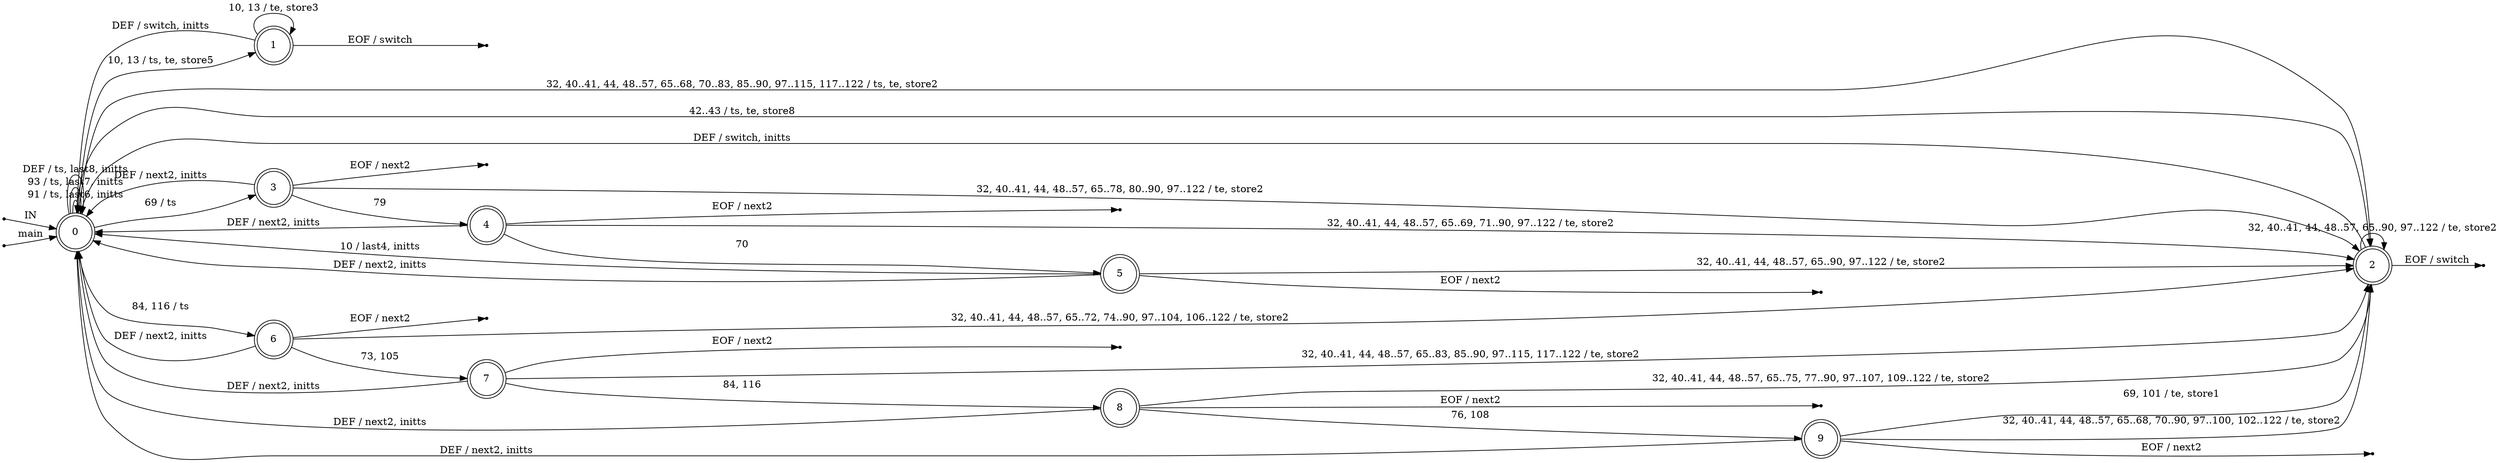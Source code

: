 digraph lexer {
	rankdir=LR;
	node [ shape = point ];
	ENTRY;
	en_0;
	eof_1;
	eof_2;
	eof_3;
	eof_4;
	eof_5;
	eof_6;
	eof_7;
	eof_8;
	eof_9;
	node [ shape = circle, height = 0.2 ];
	node [ fixedsize = true, height = 0.65, shape = doublecircle ];
	0;
	1;
	2;
	3;
	4;
	5;
	6;
	7;
	8;
	9;
	node [ shape = circle ];
	0 -> 1 [ label = "10, 13 / ts, te, store5" ];
	0 -> 2 [ label = "32, 40..41, 44, 48..57, 65..68, 70..83, 85..90, 97..115, 117..122 / ts, te, store2" ];
	0 -> 2 [ label = "42..43 / ts, te, store8" ];
	0 -> 3 [ label = "69 / ts" ];
	0 -> 6 [ label = "84, 116 / ts" ];
	0 -> 0 [ label = "91 / ts, last6, initts" ];
	0 -> 0 [ label = "93 / ts, last7, initts" ];
	0 -> 0 [ label = "DEF / ts, last8, initts" ];
	1 -> 1 [ label = "10, 13 / te, store3" ];
	1 -> 0 [ label = "DEF / switch, initts" ];
	2 -> 2 [ label = "32, 40..41, 44, 48..57, 65..90, 97..122 / te, store2" ];
	2 -> 0 [ label = "DEF / switch, initts" ];
	3 -> 2 [ label = "32, 40..41, 44, 48..57, 65..78, 80..90, 97..122 / te, store2" ];
	3 -> 4 [ label = "79" ];
	3 -> 0 [ label = "DEF / next2, initts" ];
	4 -> 2 [ label = "32, 40..41, 44, 48..57, 65..69, 71..90, 97..122 / te, store2" ];
	4 -> 5 [ label = "70" ];
	4 -> 0 [ label = "DEF / next2, initts" ];
	5 -> 0 [ label = "10 / last4, initts" ];
	5 -> 2 [ label = "32, 40..41, 44, 48..57, 65..90, 97..122 / te, store2" ];
	5 -> 0 [ label = "DEF / next2, initts" ];
	6 -> 2 [ label = "32, 40..41, 44, 48..57, 65..72, 74..90, 97..104, 106..122 / te, store2" ];
	6 -> 7 [ label = "73, 105" ];
	6 -> 0 [ label = "DEF / next2, initts" ];
	7 -> 2 [ label = "32, 40..41, 44, 48..57, 65..83, 85..90, 97..115, 117..122 / te, store2" ];
	7 -> 8 [ label = "84, 116" ];
	7 -> 0 [ label = "DEF / next2, initts" ];
	8 -> 2 [ label = "32, 40..41, 44, 48..57, 65..75, 77..90, 97..107, 109..122 / te, store2" ];
	8 -> 9 [ label = "76, 108" ];
	8 -> 0 [ label = "DEF / next2, initts" ];
	9 -> 2 [ label = "32, 40..41, 44, 48..57, 65..68, 70..90, 97..100, 102..122 / te, store2" ];
	9 -> 2 [ label = "69, 101 / te, store1" ];
	9 -> 0 [ label = "DEF / next2, initts" ];
	ENTRY -> 0 [ label = "IN" ];
	en_0 -> 0 [ label = "main" ];
	1 -> eof_1 [ label = "EOF / switch" ];
	2 -> eof_2 [ label = "EOF / switch" ];
	3 -> eof_3 [ label = "EOF / next2" ];
	4 -> eof_4 [ label = "EOF / next2" ];
	5 -> eof_5 [ label = "EOF / next2" ];
	6 -> eof_6 [ label = "EOF / next2" ];
	7 -> eof_7 [ label = "EOF / next2" ];
	8 -> eof_8 [ label = "EOF / next2" ];
	9 -> eof_9 [ label = "EOF / next2" ];
}
